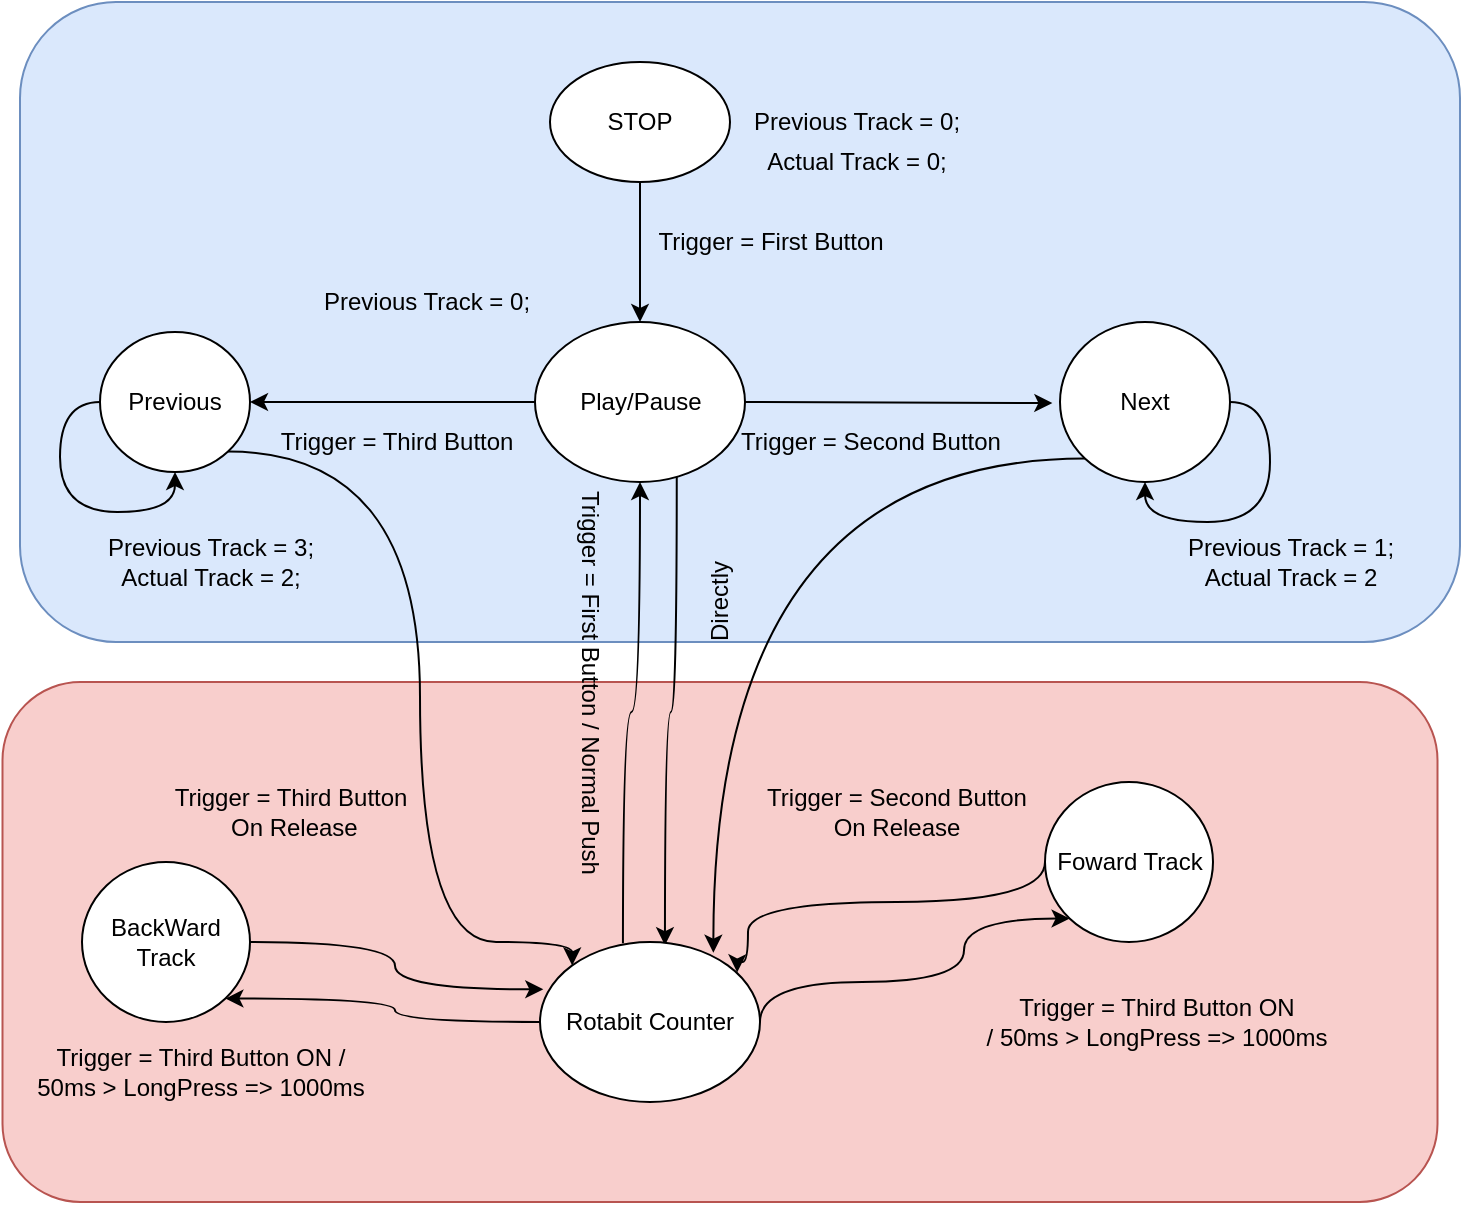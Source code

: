 <mxfile version="12.9.3" type="device"><diagram id="hJoIkMI5Eg2rldde4aBs" name="Page-1"><mxGraphModel dx="942" dy="663" grid="1" gridSize="10" guides="1" tooltips="1" connect="1" arrows="1" fold="1" page="1" pageScale="1" pageWidth="827" pageHeight="1169" math="0" shadow="0"><root><mxCell id="0"/><mxCell id="1" parent="0"/><mxCell id="U7dIVu5ajEOf7EZwXRUJ-68" value="" style="rounded=1;whiteSpace=wrap;html=1;fillColor=#f8cecc;strokeColor=#b85450;" vertex="1" parent="1"><mxGeometry x="41.25" y="430" width="717.5" height="260" as="geometry"/></mxCell><mxCell id="U7dIVu5ajEOf7EZwXRUJ-37" value="" style="rounded=1;whiteSpace=wrap;html=1;fillColor=#dae8fc;strokeColor=#6c8ebf;" vertex="1" parent="1"><mxGeometry x="50" y="90" width="720" height="320" as="geometry"/></mxCell><mxCell id="U7dIVu5ajEOf7EZwXRUJ-5" value="" style="edgeStyle=orthogonalEdgeStyle;rounded=0;orthogonalLoop=1;jettySize=auto;html=1;" edge="1" parent="1" source="U7dIVu5ajEOf7EZwXRUJ-1" target="U7dIVu5ajEOf7EZwXRUJ-3"><mxGeometry relative="1" as="geometry"/></mxCell><mxCell id="U7dIVu5ajEOf7EZwXRUJ-1" value="STOP" style="ellipse;whiteSpace=wrap;html=1;" vertex="1" parent="1"><mxGeometry x="315" y="120" width="90" height="60" as="geometry"/></mxCell><mxCell id="U7dIVu5ajEOf7EZwXRUJ-8" value="" style="edgeStyle=orthogonalEdgeStyle;rounded=0;orthogonalLoop=1;jettySize=auto;html=1;" edge="1" parent="1" source="U7dIVu5ajEOf7EZwXRUJ-3" target="U7dIVu5ajEOf7EZwXRUJ-7"><mxGeometry relative="1" as="geometry"><Array as="points"><mxPoint x="260" y="290"/><mxPoint x="260" y="290"/></Array></mxGeometry></mxCell><mxCell id="U7dIVu5ajEOf7EZwXRUJ-36" style="edgeStyle=orthogonalEdgeStyle;curved=1;rounded=0;orthogonalLoop=1;jettySize=auto;html=1;exitX=1;exitY=0.5;exitDx=0;exitDy=0;entryX=-0.045;entryY=0.507;entryDx=0;entryDy=0;entryPerimeter=0;" edge="1" parent="1" source="U7dIVu5ajEOf7EZwXRUJ-3" target="U7dIVu5ajEOf7EZwXRUJ-9"><mxGeometry relative="1" as="geometry"/></mxCell><mxCell id="U7dIVu5ajEOf7EZwXRUJ-55" style="edgeStyle=orthogonalEdgeStyle;curved=1;rounded=0;orthogonalLoop=1;jettySize=auto;html=1;exitX=0.675;exitY=0.963;exitDx=0;exitDy=0;entryX=0.568;entryY=0.02;entryDx=0;entryDy=0;entryPerimeter=0;exitPerimeter=0;" edge="1" parent="1" source="U7dIVu5ajEOf7EZwXRUJ-3" target="U7dIVu5ajEOf7EZwXRUJ-54"><mxGeometry relative="1" as="geometry"/></mxCell><mxCell id="U7dIVu5ajEOf7EZwXRUJ-3" value="Play/Pause" style="ellipse;whiteSpace=wrap;html=1;" vertex="1" parent="1"><mxGeometry x="307.5" y="250" width="105" height="80" as="geometry"/></mxCell><mxCell id="U7dIVu5ajEOf7EZwXRUJ-59" style="edgeStyle=orthogonalEdgeStyle;curved=1;rounded=0;orthogonalLoop=1;jettySize=auto;html=1;exitX=0;exitY=1;exitDx=0;exitDy=0;entryX=0.788;entryY=0.067;entryDx=0;entryDy=0;entryPerimeter=0;" edge="1" parent="1" source="U7dIVu5ajEOf7EZwXRUJ-9" target="U7dIVu5ajEOf7EZwXRUJ-54"><mxGeometry relative="1" as="geometry"/></mxCell><mxCell id="U7dIVu5ajEOf7EZwXRUJ-9" value="Next" style="ellipse;whiteSpace=wrap;html=1;" vertex="1" parent="1"><mxGeometry x="570" y="250" width="85" height="80" as="geometry"/></mxCell><mxCell id="U7dIVu5ajEOf7EZwXRUJ-58" style="edgeStyle=orthogonalEdgeStyle;curved=1;rounded=0;orthogonalLoop=1;jettySize=auto;html=1;exitX=1;exitY=1;exitDx=0;exitDy=0;entryX=0;entryY=0;entryDx=0;entryDy=0;" edge="1" parent="1" source="U7dIVu5ajEOf7EZwXRUJ-7" target="U7dIVu5ajEOf7EZwXRUJ-54"><mxGeometry relative="1" as="geometry"><Array as="points"><mxPoint x="250" y="315"/><mxPoint x="250" y="560"/><mxPoint x="326" y="560"/></Array></mxGeometry></mxCell><mxCell id="U7dIVu5ajEOf7EZwXRUJ-7" value="Previous&lt;br&gt;" style="ellipse;whiteSpace=wrap;html=1;" vertex="1" parent="1"><mxGeometry x="90" y="255" width="75" height="70" as="geometry"/></mxCell><mxCell id="U7dIVu5ajEOf7EZwXRUJ-11" value="Trigger = First Button" style="text;html=1;align=center;verticalAlign=middle;resizable=0;points=[];autosize=1;" vertex="1" parent="1"><mxGeometry x="360" y="200" width="130" height="20" as="geometry"/></mxCell><mxCell id="U7dIVu5ajEOf7EZwXRUJ-13" value="Previous Track = 0;" style="text;html=1;align=center;verticalAlign=middle;resizable=0;points=[];autosize=1;" vertex="1" parent="1"><mxGeometry x="192.5" y="230" width="120" height="20" as="geometry"/></mxCell><mxCell id="U7dIVu5ajEOf7EZwXRUJ-16" value="Trigger = Second Button" style="text;html=1;align=center;verticalAlign=middle;resizable=0;points=[];autosize=1;" vertex="1" parent="1"><mxGeometry x="400" y="300" width="150" height="20" as="geometry"/></mxCell><mxCell id="U7dIVu5ajEOf7EZwXRUJ-18" value="Actual Track = 0;" style="text;html=1;align=center;verticalAlign=middle;resizable=0;points=[];autosize=1;" vertex="1" parent="1"><mxGeometry x="412.5" y="160" width="110" height="20" as="geometry"/></mxCell><mxCell id="U7dIVu5ajEOf7EZwXRUJ-22" value="Previous Track = 1;&lt;br&gt;Actual Track = 2" style="text;html=1;align=center;verticalAlign=middle;resizable=0;points=[];autosize=1;" vertex="1" parent="1"><mxGeometry x="625" y="355" width="120" height="30" as="geometry"/></mxCell><mxCell id="U7dIVu5ajEOf7EZwXRUJ-23" value="Previous Track = 0;" style="text;html=1;align=center;verticalAlign=middle;resizable=0;points=[];autosize=1;" vertex="1" parent="1"><mxGeometry x="407.5" y="140" width="120" height="20" as="geometry"/></mxCell><mxCell id="U7dIVu5ajEOf7EZwXRUJ-26" value="Trigger = Third Button" style="text;html=1;align=center;verticalAlign=middle;resizable=0;points=[];autosize=1;" vertex="1" parent="1"><mxGeometry x="172.5" y="300" width="130" height="20" as="geometry"/></mxCell><mxCell id="U7dIVu5ajEOf7EZwXRUJ-27" value="Previous Track = 3;&lt;br&gt;Actual Track = 2;" style="text;html=1;align=center;verticalAlign=middle;resizable=0;points=[];autosize=1;" vertex="1" parent="1"><mxGeometry x="85" y="355" width="120" height="30" as="geometry"/></mxCell><mxCell id="U7dIVu5ajEOf7EZwXRUJ-28" style="edgeStyle=orthogonalEdgeStyle;curved=1;rounded=0;orthogonalLoop=1;jettySize=auto;html=1;exitX=0;exitY=0.5;exitDx=0;exitDy=0;" edge="1" parent="1" source="U7dIVu5ajEOf7EZwXRUJ-7" target="U7dIVu5ajEOf7EZwXRUJ-7"><mxGeometry relative="1" as="geometry"/></mxCell><mxCell id="U7dIVu5ajEOf7EZwXRUJ-31" style="edgeStyle=orthogonalEdgeStyle;curved=1;rounded=0;orthogonalLoop=1;jettySize=auto;html=1;exitX=1;exitY=0.5;exitDx=0;exitDy=0;entryX=0.5;entryY=1;entryDx=0;entryDy=0;" edge="1" parent="1" source="U7dIVu5ajEOf7EZwXRUJ-9" target="U7dIVu5ajEOf7EZwXRUJ-9"><mxGeometry relative="1" as="geometry"/></mxCell><mxCell id="U7dIVu5ajEOf7EZwXRUJ-61" style="edgeStyle=orthogonalEdgeStyle;curved=1;rounded=0;orthogonalLoop=1;jettySize=auto;html=1;exitX=0;exitY=0.5;exitDx=0;exitDy=0;entryX=0.896;entryY=0.19;entryDx=0;entryDy=0;entryPerimeter=0;" edge="1" parent="1" source="U7dIVu5ajEOf7EZwXRUJ-38" target="U7dIVu5ajEOf7EZwXRUJ-54"><mxGeometry relative="1" as="geometry"><Array as="points"><mxPoint x="562" y="540"/><mxPoint x="414" y="540"/><mxPoint x="414" y="570"/><mxPoint x="409" y="570"/></Array></mxGeometry></mxCell><mxCell id="U7dIVu5ajEOf7EZwXRUJ-38" value="Foward Track" style="ellipse;whiteSpace=wrap;html=1;rounded=1;fillColor=#ffffff;" vertex="1" parent="1"><mxGeometry x="562.5" y="480" width="84" height="80" as="geometry"/></mxCell><mxCell id="U7dIVu5ajEOf7EZwXRUJ-50" style="edgeStyle=orthogonalEdgeStyle;curved=1;rounded=0;orthogonalLoop=1;jettySize=auto;html=1;exitX=1;exitY=0.5;exitDx=0;exitDy=0;entryX=0.015;entryY=0.296;entryDx=0;entryDy=0;entryPerimeter=0;" edge="1" parent="1" source="U7dIVu5ajEOf7EZwXRUJ-40" target="U7dIVu5ajEOf7EZwXRUJ-54"><mxGeometry relative="1" as="geometry"/></mxCell><mxCell id="U7dIVu5ajEOf7EZwXRUJ-40" value="BackWard Track" style="ellipse;whiteSpace=wrap;html=1;rounded=1;fillColor=#ffffff;" vertex="1" parent="1"><mxGeometry x="81" y="520" width="84" height="80" as="geometry"/></mxCell><mxCell id="U7dIVu5ajEOf7EZwXRUJ-48" value="Trigger = Third Button ON / &lt;br&gt;50ms &amp;gt; LongPress =&amp;gt; 1000ms" style="text;html=1;align=center;verticalAlign=middle;resizable=0;points=[];autosize=1;" vertex="1" parent="1"><mxGeometry x="50" y="610" width="180" height="30" as="geometry"/></mxCell><mxCell id="U7dIVu5ajEOf7EZwXRUJ-49" value="Trigger = Third Button ON &lt;br&gt;/ 50ms &amp;gt; LongPress =&amp;gt; 1000ms" style="text;html=1;align=center;verticalAlign=middle;resizable=0;points=[];autosize=1;" vertex="1" parent="1"><mxGeometry x="522.5" y="585" width="190" height="30" as="geometry"/></mxCell><mxCell id="U7dIVu5ajEOf7EZwXRUJ-52" value="Trigger = Third Button&lt;br&gt;&amp;nbsp;On Release" style="text;html=1;align=center;verticalAlign=middle;resizable=0;points=[];autosize=1;" vertex="1" parent="1"><mxGeometry x="120" y="480" width="130" height="30" as="geometry"/></mxCell><mxCell id="U7dIVu5ajEOf7EZwXRUJ-53" value="Trigger = Second Button &lt;br&gt;On Release" style="text;html=1;align=center;verticalAlign=middle;resizable=0;points=[];autosize=1;" vertex="1" parent="1"><mxGeometry x="412.5" y="480" width="150" height="30" as="geometry"/></mxCell><mxCell id="U7dIVu5ajEOf7EZwXRUJ-60" style="edgeStyle=orthogonalEdgeStyle;curved=1;rounded=0;orthogonalLoop=1;jettySize=auto;html=1;exitX=1;exitY=0.5;exitDx=0;exitDy=0;entryX=0;entryY=1;entryDx=0;entryDy=0;" edge="1" parent="1" source="U7dIVu5ajEOf7EZwXRUJ-54" target="U7dIVu5ajEOf7EZwXRUJ-38"><mxGeometry relative="1" as="geometry"><Array as="points"><mxPoint x="420" y="580"/><mxPoint x="522" y="580"/></Array></mxGeometry></mxCell><mxCell id="U7dIVu5ajEOf7EZwXRUJ-63" style="edgeStyle=orthogonalEdgeStyle;curved=1;rounded=0;orthogonalLoop=1;jettySize=auto;html=1;exitX=0;exitY=0.5;exitDx=0;exitDy=0;entryX=1;entryY=1;entryDx=0;entryDy=0;" edge="1" parent="1" source="U7dIVu5ajEOf7EZwXRUJ-54" target="U7dIVu5ajEOf7EZwXRUJ-40"><mxGeometry relative="1" as="geometry"/></mxCell><mxCell id="U7dIVu5ajEOf7EZwXRUJ-64" style="edgeStyle=orthogonalEdgeStyle;curved=1;rounded=0;orthogonalLoop=1;jettySize=auto;html=1;exitX=0.377;exitY=0.008;exitDx=0;exitDy=0;exitPerimeter=0;" edge="1" parent="1" source="U7dIVu5ajEOf7EZwXRUJ-54" target="U7dIVu5ajEOf7EZwXRUJ-3"><mxGeometry relative="1" as="geometry"/></mxCell><mxCell id="U7dIVu5ajEOf7EZwXRUJ-54" value="Rotabit Counter" style="ellipse;whiteSpace=wrap;html=1;rounded=1;fillColor=#ffffff;" vertex="1" parent="1"><mxGeometry x="310" y="560" width="110" height="80" as="geometry"/></mxCell><mxCell id="U7dIVu5ajEOf7EZwXRUJ-65" value="Trigger = First Button / Normal Push" style="text;html=1;align=center;verticalAlign=middle;resizable=0;points=[];autosize=1;rotation=90;" vertex="1" parent="1"><mxGeometry x="230" y="420" width="210" height="20" as="geometry"/></mxCell><mxCell id="U7dIVu5ajEOf7EZwXRUJ-67" value="Directly" style="text;html=1;align=center;verticalAlign=middle;resizable=0;points=[];autosize=1;rotation=-90;" vertex="1" parent="1"><mxGeometry x="370" y="380" width="60" height="20" as="geometry"/></mxCell></root></mxGraphModel></diagram></mxfile>